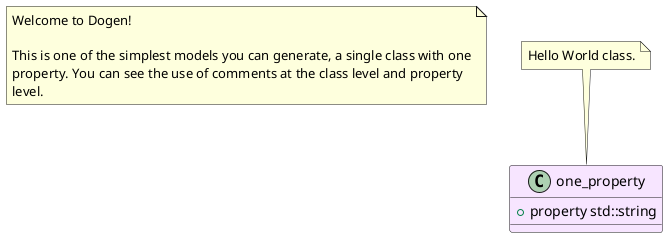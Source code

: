 @startuml
set namespaceSeparator ::
note as N1
Welcome to Dogen!

This is one of the simplest models you can generate, a single class with one
property. You can see the use of comments at the class level and property
level.
end note

class one_property #F7E5FF {
    +{field} property std::string
}

note top of one_property
Hello World class.
end note

@enduml
